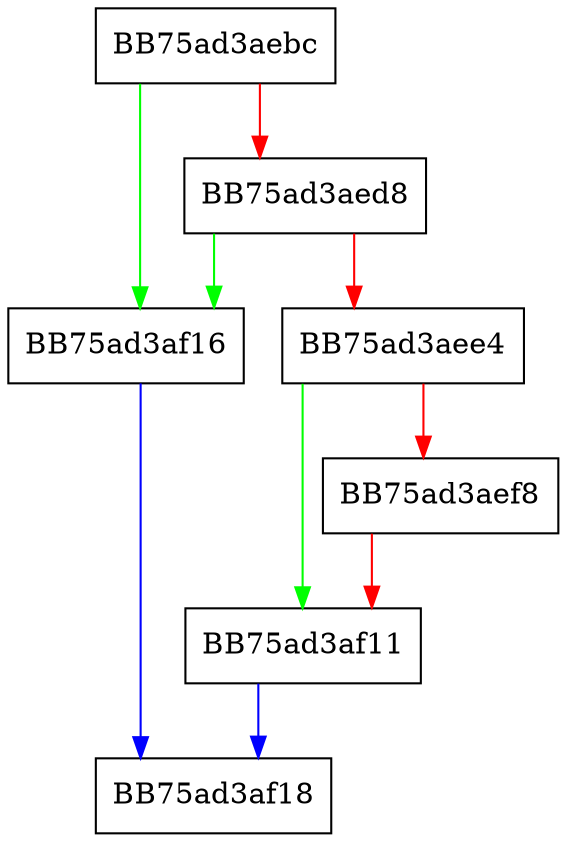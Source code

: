 digraph get_sha1 {
  node [shape="box"];
  graph [splines=ortho];
  BB75ad3aebc -> BB75ad3af16 [color="green"];
  BB75ad3aebc -> BB75ad3aed8 [color="red"];
  BB75ad3aed8 -> BB75ad3af16 [color="green"];
  BB75ad3aed8 -> BB75ad3aee4 [color="red"];
  BB75ad3aee4 -> BB75ad3af11 [color="green"];
  BB75ad3aee4 -> BB75ad3aef8 [color="red"];
  BB75ad3aef8 -> BB75ad3af11 [color="red"];
  BB75ad3af11 -> BB75ad3af18 [color="blue"];
  BB75ad3af16 -> BB75ad3af18 [color="blue"];
}